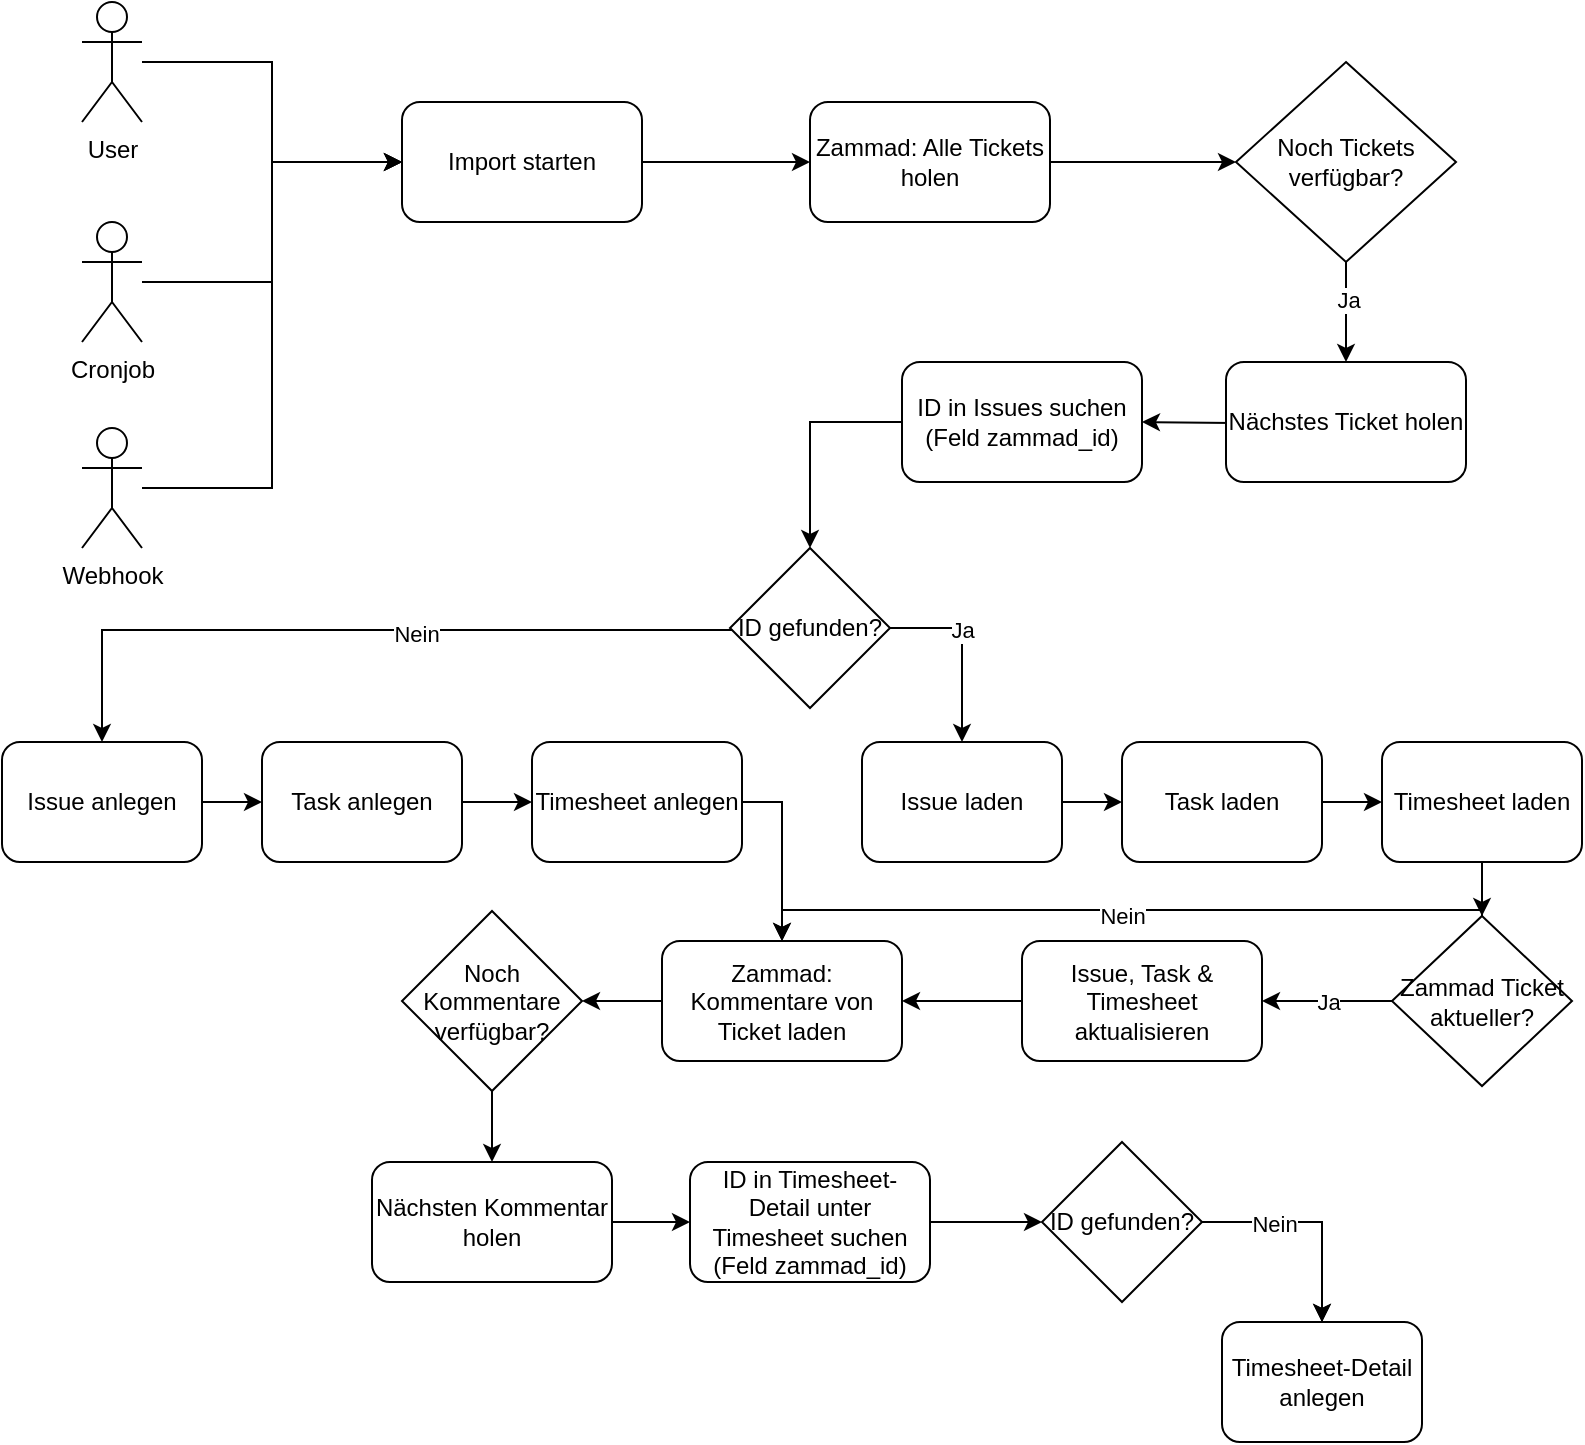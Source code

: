 <mxfile version="24.2.0" type="github">
  <diagram id="C5RBs43oDa-KdzZeNtuy" name="Page-1">
    <mxGraphModel dx="1122" dy="1117" grid="1" gridSize="10" guides="1" tooltips="1" connect="1" arrows="1" fold="1" page="1" pageScale="1" pageWidth="827" pageHeight="1169" math="0" shadow="0">
      <root>
        <mxCell id="WIyWlLk6GJQsqaUBKTNV-0" />
        <mxCell id="WIyWlLk6GJQsqaUBKTNV-1" parent="WIyWlLk6GJQsqaUBKTNV-0" />
        <mxCell id="gL4_xagSZykPecgQQLRG-4" style="edgeStyle=orthogonalEdgeStyle;rounded=0;orthogonalLoop=1;jettySize=auto;html=1;" edge="1" parent="WIyWlLk6GJQsqaUBKTNV-1" source="gL4_xagSZykPecgQQLRG-1" target="gL4_xagSZykPecgQQLRG-3">
          <mxGeometry relative="1" as="geometry" />
        </mxCell>
        <mxCell id="gL4_xagSZykPecgQQLRG-1" value="User" style="shape=umlActor;verticalLabelPosition=bottom;verticalAlign=top;html=1;outlineConnect=0;" vertex="1" parent="WIyWlLk6GJQsqaUBKTNV-1">
          <mxGeometry x="50" y="20" width="30" height="60" as="geometry" />
        </mxCell>
        <mxCell id="gL4_xagSZykPecgQQLRG-5" style="edgeStyle=orthogonalEdgeStyle;rounded=0;orthogonalLoop=1;jettySize=auto;html=1;entryX=0;entryY=0.5;entryDx=0;entryDy=0;" edge="1" parent="WIyWlLk6GJQsqaUBKTNV-1" source="gL4_xagSZykPecgQQLRG-2" target="gL4_xagSZykPecgQQLRG-3">
          <mxGeometry relative="1" as="geometry" />
        </mxCell>
        <mxCell id="gL4_xagSZykPecgQQLRG-2" value="Cronjob" style="shape=umlActor;verticalLabelPosition=bottom;verticalAlign=top;html=1;outlineConnect=0;" vertex="1" parent="WIyWlLk6GJQsqaUBKTNV-1">
          <mxGeometry x="50" y="130" width="30" height="60" as="geometry" />
        </mxCell>
        <mxCell id="gL4_xagSZykPecgQQLRG-9" style="edgeStyle=orthogonalEdgeStyle;rounded=0;orthogonalLoop=1;jettySize=auto;html=1;" edge="1" parent="WIyWlLk6GJQsqaUBKTNV-1" source="gL4_xagSZykPecgQQLRG-3" target="gL4_xagSZykPecgQQLRG-7">
          <mxGeometry relative="1" as="geometry" />
        </mxCell>
        <mxCell id="gL4_xagSZykPecgQQLRG-3" value="Import starten" style="rounded=1;whiteSpace=wrap;html=1;" vertex="1" parent="WIyWlLk6GJQsqaUBKTNV-1">
          <mxGeometry x="210" y="70" width="120" height="60" as="geometry" />
        </mxCell>
        <mxCell id="gL4_xagSZykPecgQQLRG-13" style="edgeStyle=orthogonalEdgeStyle;rounded=0;orthogonalLoop=1;jettySize=auto;html=1;" edge="1" parent="WIyWlLk6GJQsqaUBKTNV-1" source="gL4_xagSZykPecgQQLRG-7" target="gL4_xagSZykPecgQQLRG-11">
          <mxGeometry relative="1" as="geometry" />
        </mxCell>
        <mxCell id="gL4_xagSZykPecgQQLRG-7" value="Zammad: Alle Tickets holen" style="rounded=1;whiteSpace=wrap;html=1;" vertex="1" parent="WIyWlLk6GJQsqaUBKTNV-1">
          <mxGeometry x="414" y="70" width="120" height="60" as="geometry" />
        </mxCell>
        <mxCell id="gL4_xagSZykPecgQQLRG-14" style="edgeStyle=orthogonalEdgeStyle;rounded=0;orthogonalLoop=1;jettySize=auto;html=1;entryX=0.5;entryY=0;entryDx=0;entryDy=0;" edge="1" parent="WIyWlLk6GJQsqaUBKTNV-1" source="gL4_xagSZykPecgQQLRG-11" target="gL4_xagSZykPecgQQLRG-12">
          <mxGeometry relative="1" as="geometry" />
        </mxCell>
        <mxCell id="gL4_xagSZykPecgQQLRG-15" value="Ja" style="edgeLabel;html=1;align=center;verticalAlign=middle;resizable=0;points=[];" vertex="1" connectable="0" parent="gL4_xagSZykPecgQQLRG-14">
          <mxGeometry x="-0.24" y="1" relative="1" as="geometry">
            <mxPoint as="offset" />
          </mxGeometry>
        </mxCell>
        <mxCell id="gL4_xagSZykPecgQQLRG-11" value="Noch Tickets verfügbar?" style="rhombus;whiteSpace=wrap;html=1;" vertex="1" parent="WIyWlLk6GJQsqaUBKTNV-1">
          <mxGeometry x="627" y="50" width="110" height="100" as="geometry" />
        </mxCell>
        <mxCell id="gL4_xagSZykPecgQQLRG-17" style="edgeStyle=orthogonalEdgeStyle;rounded=0;orthogonalLoop=1;jettySize=auto;html=1;entryX=1;entryY=0.5;entryDx=0;entryDy=0;exitX=0;exitY=0.5;exitDx=0;exitDy=0;" edge="1" parent="WIyWlLk6GJQsqaUBKTNV-1" target="gL4_xagSZykPecgQQLRG-16">
          <mxGeometry relative="1" as="geometry">
            <mxPoint x="671" y="230" as="sourcePoint" />
          </mxGeometry>
        </mxCell>
        <mxCell id="gL4_xagSZykPecgQQLRG-12" value="Nächstes Ticket holen" style="rounded=1;whiteSpace=wrap;html=1;" vertex="1" parent="WIyWlLk6GJQsqaUBKTNV-1">
          <mxGeometry x="622" y="200" width="120" height="60" as="geometry" />
        </mxCell>
        <mxCell id="gL4_xagSZykPecgQQLRG-44" style="edgeStyle=orthogonalEdgeStyle;rounded=0;orthogonalLoop=1;jettySize=auto;html=1;" edge="1" parent="WIyWlLk6GJQsqaUBKTNV-1" source="gL4_xagSZykPecgQQLRG-16" target="gL4_xagSZykPecgQQLRG-18">
          <mxGeometry relative="1" as="geometry">
            <Array as="points">
              <mxPoint x="414" y="230" />
            </Array>
          </mxGeometry>
        </mxCell>
        <mxCell id="gL4_xagSZykPecgQQLRG-16" value="ID in Issues suchen (Feld zammad_id)" style="rounded=1;whiteSpace=wrap;html=1;" vertex="1" parent="WIyWlLk6GJQsqaUBKTNV-1">
          <mxGeometry x="460" y="200" width="120" height="60" as="geometry" />
        </mxCell>
        <mxCell id="gL4_xagSZykPecgQQLRG-45" style="edgeStyle=orthogonalEdgeStyle;rounded=0;orthogonalLoop=1;jettySize=auto;html=1;entryX=0.5;entryY=0;entryDx=0;entryDy=0;" edge="1" parent="WIyWlLk6GJQsqaUBKTNV-1" source="gL4_xagSZykPecgQQLRG-18" target="gL4_xagSZykPecgQQLRG-20">
          <mxGeometry relative="1" as="geometry">
            <Array as="points">
              <mxPoint x="60" y="334" />
            </Array>
          </mxGeometry>
        </mxCell>
        <mxCell id="gL4_xagSZykPecgQQLRG-46" value="Nein" style="edgeLabel;html=1;align=center;verticalAlign=middle;resizable=0;points=[];" vertex="1" connectable="0" parent="gL4_xagSZykPecgQQLRG-45">
          <mxGeometry x="-0.147" y="2" relative="1" as="geometry">
            <mxPoint as="offset" />
          </mxGeometry>
        </mxCell>
        <mxCell id="gL4_xagSZykPecgQQLRG-47" style="edgeStyle=orthogonalEdgeStyle;rounded=0;orthogonalLoop=1;jettySize=auto;html=1;entryX=0.5;entryY=0;entryDx=0;entryDy=0;" edge="1" parent="WIyWlLk6GJQsqaUBKTNV-1" source="gL4_xagSZykPecgQQLRG-18" target="gL4_xagSZykPecgQQLRG-23">
          <mxGeometry relative="1" as="geometry">
            <Array as="points">
              <mxPoint x="490" y="333" />
            </Array>
          </mxGeometry>
        </mxCell>
        <mxCell id="gL4_xagSZykPecgQQLRG-48" value="Ja" style="edgeLabel;html=1;align=center;verticalAlign=middle;resizable=0;points=[];" vertex="1" connectable="0" parent="gL4_xagSZykPecgQQLRG-47">
          <mxGeometry x="-0.204" relative="1" as="geometry">
            <mxPoint as="offset" />
          </mxGeometry>
        </mxCell>
        <mxCell id="gL4_xagSZykPecgQQLRG-18" value="ID gefunden?" style="rhombus;whiteSpace=wrap;html=1;" vertex="1" parent="WIyWlLk6GJQsqaUBKTNV-1">
          <mxGeometry x="374" y="293" width="80" height="80" as="geometry" />
        </mxCell>
        <mxCell id="gL4_xagSZykPecgQQLRG-49" style="edgeStyle=orthogonalEdgeStyle;rounded=0;orthogonalLoop=1;jettySize=auto;html=1;entryX=0;entryY=0.5;entryDx=0;entryDy=0;" edge="1" parent="WIyWlLk6GJQsqaUBKTNV-1" source="gL4_xagSZykPecgQQLRG-20" target="gL4_xagSZykPecgQQLRG-26">
          <mxGeometry relative="1" as="geometry" />
        </mxCell>
        <mxCell id="gL4_xagSZykPecgQQLRG-20" value="Issue anlegen" style="rounded=1;whiteSpace=wrap;html=1;" vertex="1" parent="WIyWlLk6GJQsqaUBKTNV-1">
          <mxGeometry x="10" y="390" width="100" height="60" as="geometry" />
        </mxCell>
        <mxCell id="gL4_xagSZykPecgQQLRG-51" style="edgeStyle=orthogonalEdgeStyle;rounded=0;orthogonalLoop=1;jettySize=auto;html=1;entryX=0;entryY=0.5;entryDx=0;entryDy=0;" edge="1" parent="WIyWlLk6GJQsqaUBKTNV-1" source="gL4_xagSZykPecgQQLRG-23" target="gL4_xagSZykPecgQQLRG-28">
          <mxGeometry relative="1" as="geometry" />
        </mxCell>
        <mxCell id="gL4_xagSZykPecgQQLRG-23" value="Issue laden" style="rounded=1;whiteSpace=wrap;html=1;" vertex="1" parent="WIyWlLk6GJQsqaUBKTNV-1">
          <mxGeometry x="440" y="390" width="100" height="60" as="geometry" />
        </mxCell>
        <mxCell id="gL4_xagSZykPecgQQLRG-50" style="edgeStyle=orthogonalEdgeStyle;rounded=0;orthogonalLoop=1;jettySize=auto;html=1;entryX=0;entryY=0.5;entryDx=0;entryDy=0;" edge="1" parent="WIyWlLk6GJQsqaUBKTNV-1" source="gL4_xagSZykPecgQQLRG-26" target="gL4_xagSZykPecgQQLRG-38">
          <mxGeometry relative="1" as="geometry" />
        </mxCell>
        <mxCell id="gL4_xagSZykPecgQQLRG-26" value="Task anlegen" style="rounded=1;whiteSpace=wrap;html=1;" vertex="1" parent="WIyWlLk6GJQsqaUBKTNV-1">
          <mxGeometry x="140" y="390" width="100" height="60" as="geometry" />
        </mxCell>
        <mxCell id="gL4_xagSZykPecgQQLRG-52" style="edgeStyle=orthogonalEdgeStyle;rounded=0;orthogonalLoop=1;jettySize=auto;html=1;entryX=0;entryY=0.5;entryDx=0;entryDy=0;" edge="1" parent="WIyWlLk6GJQsqaUBKTNV-1" source="gL4_xagSZykPecgQQLRG-28" target="gL4_xagSZykPecgQQLRG-40">
          <mxGeometry relative="1" as="geometry" />
        </mxCell>
        <mxCell id="gL4_xagSZykPecgQQLRG-28" value="Task laden" style="rounded=1;whiteSpace=wrap;html=1;" vertex="1" parent="WIyWlLk6GJQsqaUBKTNV-1">
          <mxGeometry x="570" y="390" width="100" height="60" as="geometry" />
        </mxCell>
        <mxCell id="gL4_xagSZykPecgQQLRG-53" value="Ja" style="edgeStyle=orthogonalEdgeStyle;rounded=0;orthogonalLoop=1;jettySize=auto;html=1;entryX=1;entryY=0.5;entryDx=0;entryDy=0;" edge="1" parent="WIyWlLk6GJQsqaUBKTNV-1" source="gL4_xagSZykPecgQQLRG-31" target="gL4_xagSZykPecgQQLRG-33">
          <mxGeometry relative="1" as="geometry" />
        </mxCell>
        <mxCell id="gL4_xagSZykPecgQQLRG-59" style="edgeStyle=orthogonalEdgeStyle;rounded=0;orthogonalLoop=1;jettySize=auto;html=1;entryX=0.5;entryY=0;entryDx=0;entryDy=0;" edge="1" parent="WIyWlLk6GJQsqaUBKTNV-1" target="gL4_xagSZykPecgQQLRG-57">
          <mxGeometry relative="1" as="geometry">
            <mxPoint x="400" y="483.5" as="targetPoint" />
            <mxPoint x="750" y="480" as="sourcePoint" />
            <Array as="points">
              <mxPoint x="400" y="474" />
            </Array>
          </mxGeometry>
        </mxCell>
        <mxCell id="gL4_xagSZykPecgQQLRG-60" value="Nein" style="edgeLabel;html=1;align=center;verticalAlign=middle;resizable=0;points=[];" vertex="1" connectable="0" parent="gL4_xagSZykPecgQQLRG-59">
          <mxGeometry x="0.003" y="3" relative="1" as="geometry">
            <mxPoint as="offset" />
          </mxGeometry>
        </mxCell>
        <mxCell id="gL4_xagSZykPecgQQLRG-31" value="Zammad Ticket aktueller?" style="rhombus;whiteSpace=wrap;html=1;" vertex="1" parent="WIyWlLk6GJQsqaUBKTNV-1">
          <mxGeometry x="705" y="477" width="90" height="85" as="geometry" />
        </mxCell>
        <mxCell id="gL4_xagSZykPecgQQLRG-58" style="edgeStyle=orthogonalEdgeStyle;rounded=0;orthogonalLoop=1;jettySize=auto;html=1;entryX=1;entryY=0.5;entryDx=0;entryDy=0;" edge="1" parent="WIyWlLk6GJQsqaUBKTNV-1" source="gL4_xagSZykPecgQQLRG-33" target="gL4_xagSZykPecgQQLRG-57">
          <mxGeometry relative="1" as="geometry" />
        </mxCell>
        <mxCell id="gL4_xagSZykPecgQQLRG-33" value="Issue, Task &amp;amp; Timesheet aktualisieren" style="rounded=1;whiteSpace=wrap;html=1;" vertex="1" parent="WIyWlLk6GJQsqaUBKTNV-1">
          <mxGeometry x="520" y="489.5" width="120" height="60" as="geometry" />
        </mxCell>
        <mxCell id="gL4_xagSZykPecgQQLRG-37" style="edgeStyle=orthogonalEdgeStyle;rounded=0;orthogonalLoop=1;jettySize=auto;html=1;entryX=0;entryY=0.5;entryDx=0;entryDy=0;" edge="1" parent="WIyWlLk6GJQsqaUBKTNV-1" source="gL4_xagSZykPecgQQLRG-36" target="gL4_xagSZykPecgQQLRG-3">
          <mxGeometry relative="1" as="geometry" />
        </mxCell>
        <mxCell id="gL4_xagSZykPecgQQLRG-36" value="Webhook" style="shape=umlActor;verticalLabelPosition=bottom;verticalAlign=top;html=1;outlineConnect=0;" vertex="1" parent="WIyWlLk6GJQsqaUBKTNV-1">
          <mxGeometry x="50" y="233" width="30" height="60" as="geometry" />
        </mxCell>
        <mxCell id="gL4_xagSZykPecgQQLRG-64" style="edgeStyle=orthogonalEdgeStyle;rounded=0;orthogonalLoop=1;jettySize=auto;html=1;entryX=0.5;entryY=0;entryDx=0;entryDy=0;" edge="1" parent="WIyWlLk6GJQsqaUBKTNV-1" source="gL4_xagSZykPecgQQLRG-38" target="gL4_xagSZykPecgQQLRG-57">
          <mxGeometry relative="1" as="geometry">
            <Array as="points">
              <mxPoint x="400" y="420" />
            </Array>
          </mxGeometry>
        </mxCell>
        <mxCell id="gL4_xagSZykPecgQQLRG-38" value="Timesheet anlegen" style="rounded=1;whiteSpace=wrap;html=1;" vertex="1" parent="WIyWlLk6GJQsqaUBKTNV-1">
          <mxGeometry x="275" y="390" width="105" height="60" as="geometry" />
        </mxCell>
        <mxCell id="gL4_xagSZykPecgQQLRG-54" style="edgeStyle=orthogonalEdgeStyle;rounded=0;orthogonalLoop=1;jettySize=auto;html=1;entryX=0.5;entryY=0;entryDx=0;entryDy=0;" edge="1" parent="WIyWlLk6GJQsqaUBKTNV-1" source="gL4_xagSZykPecgQQLRG-40" target="gL4_xagSZykPecgQQLRG-31">
          <mxGeometry relative="1" as="geometry" />
        </mxCell>
        <mxCell id="gL4_xagSZykPecgQQLRG-40" value="Timesheet laden" style="rounded=1;whiteSpace=wrap;html=1;" vertex="1" parent="WIyWlLk6GJQsqaUBKTNV-1">
          <mxGeometry x="700" y="390" width="100" height="60" as="geometry" />
        </mxCell>
        <mxCell id="gL4_xagSZykPecgQQLRG-63" style="edgeStyle=orthogonalEdgeStyle;rounded=0;orthogonalLoop=1;jettySize=auto;html=1;" edge="1" parent="WIyWlLk6GJQsqaUBKTNV-1" source="gL4_xagSZykPecgQQLRG-56" target="gL4_xagSZykPecgQQLRG-62">
          <mxGeometry relative="1" as="geometry" />
        </mxCell>
        <mxCell id="gL4_xagSZykPecgQQLRG-56" value="Noch Kommentare verfügbar?" style="rhombus;whiteSpace=wrap;html=1;" vertex="1" parent="WIyWlLk6GJQsqaUBKTNV-1">
          <mxGeometry x="210" y="474.5" width="90" height="90" as="geometry" />
        </mxCell>
        <mxCell id="gL4_xagSZykPecgQQLRG-61" style="edgeStyle=orthogonalEdgeStyle;rounded=0;orthogonalLoop=1;jettySize=auto;html=1;entryX=1;entryY=0.5;entryDx=0;entryDy=0;" edge="1" parent="WIyWlLk6GJQsqaUBKTNV-1" source="gL4_xagSZykPecgQQLRG-57" target="gL4_xagSZykPecgQQLRG-56">
          <mxGeometry relative="1" as="geometry" />
        </mxCell>
        <mxCell id="gL4_xagSZykPecgQQLRG-57" value="Zammad: Kommentare von Ticket laden" style="rounded=1;whiteSpace=wrap;html=1;" vertex="1" parent="WIyWlLk6GJQsqaUBKTNV-1">
          <mxGeometry x="340" y="489.5" width="120" height="60" as="geometry" />
        </mxCell>
        <mxCell id="gL4_xagSZykPecgQQLRG-66" style="edgeStyle=orthogonalEdgeStyle;rounded=0;orthogonalLoop=1;jettySize=auto;html=1;entryX=0;entryY=0.5;entryDx=0;entryDy=0;" edge="1" parent="WIyWlLk6GJQsqaUBKTNV-1" source="gL4_xagSZykPecgQQLRG-62" target="gL4_xagSZykPecgQQLRG-65">
          <mxGeometry relative="1" as="geometry" />
        </mxCell>
        <mxCell id="gL4_xagSZykPecgQQLRG-62" value="Nächsten Kommentar holen" style="rounded=1;whiteSpace=wrap;html=1;" vertex="1" parent="WIyWlLk6GJQsqaUBKTNV-1">
          <mxGeometry x="195" y="600" width="120" height="60" as="geometry" />
        </mxCell>
        <mxCell id="gL4_xagSZykPecgQQLRG-68" style="edgeStyle=orthogonalEdgeStyle;rounded=0;orthogonalLoop=1;jettySize=auto;html=1;entryX=0;entryY=0.5;entryDx=0;entryDy=0;" edge="1" parent="WIyWlLk6GJQsqaUBKTNV-1" source="gL4_xagSZykPecgQQLRG-65" target="gL4_xagSZykPecgQQLRG-67">
          <mxGeometry relative="1" as="geometry" />
        </mxCell>
        <mxCell id="gL4_xagSZykPecgQQLRG-65" value="ID in Timesheet-Detail unter Timesheet suchen (Feld zammad_id)" style="rounded=1;whiteSpace=wrap;html=1;" vertex="1" parent="WIyWlLk6GJQsqaUBKTNV-1">
          <mxGeometry x="354" y="600" width="120" height="60" as="geometry" />
        </mxCell>
        <mxCell id="gL4_xagSZykPecgQQLRG-72" style="edgeStyle=orthogonalEdgeStyle;rounded=0;orthogonalLoop=1;jettySize=auto;html=1;" edge="1" parent="WIyWlLk6GJQsqaUBKTNV-1" source="gL4_xagSZykPecgQQLRG-69">
          <mxGeometry relative="1" as="geometry">
            <mxPoint x="670" y="680" as="targetPoint" />
          </mxGeometry>
        </mxCell>
        <mxCell id="gL4_xagSZykPecgQQLRG-67" value="ID gefunden?" style="rhombus;whiteSpace=wrap;html=1;" vertex="1" parent="WIyWlLk6GJQsqaUBKTNV-1">
          <mxGeometry x="530" y="590" width="80" height="80" as="geometry" />
        </mxCell>
        <mxCell id="gL4_xagSZykPecgQQLRG-73" value="" style="edgeStyle=orthogonalEdgeStyle;rounded=0;orthogonalLoop=1;jettySize=auto;html=1;" edge="1" parent="WIyWlLk6GJQsqaUBKTNV-1" source="gL4_xagSZykPecgQQLRG-67" target="gL4_xagSZykPecgQQLRG-69">
          <mxGeometry relative="1" as="geometry">
            <mxPoint x="670" y="680" as="targetPoint" />
            <mxPoint x="610" y="630" as="sourcePoint" />
          </mxGeometry>
        </mxCell>
        <mxCell id="gL4_xagSZykPecgQQLRG-74" value="Nein" style="edgeLabel;html=1;align=center;verticalAlign=middle;resizable=0;points=[];" vertex="1" connectable="0" parent="gL4_xagSZykPecgQQLRG-73">
          <mxGeometry x="-0.359" y="-1" relative="1" as="geometry">
            <mxPoint as="offset" />
          </mxGeometry>
        </mxCell>
        <mxCell id="gL4_xagSZykPecgQQLRG-69" value="Timesheet-Detail anlegen" style="rounded=1;whiteSpace=wrap;html=1;" vertex="1" parent="WIyWlLk6GJQsqaUBKTNV-1">
          <mxGeometry x="620" y="680" width="100" height="60" as="geometry" />
        </mxCell>
      </root>
    </mxGraphModel>
  </diagram>
</mxfile>
